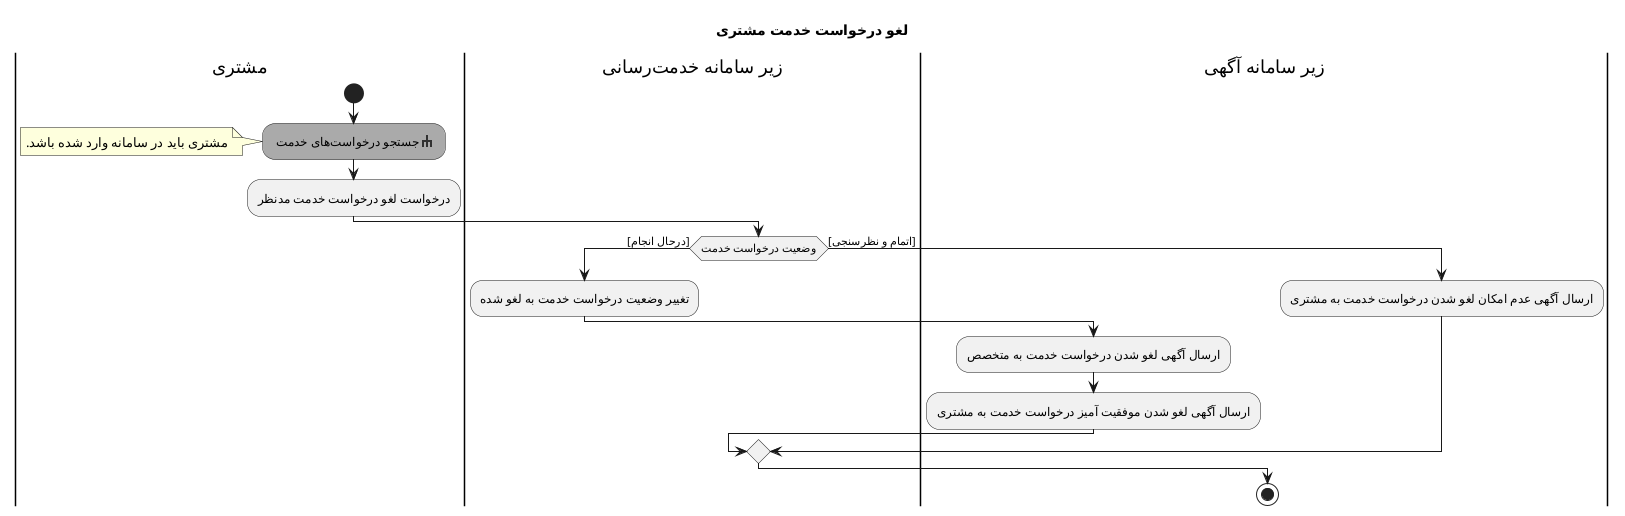 @startuml CustomerCancelServices
sprite $rake [16x16/8] {
0000000000000000
0000000jj0000000
0000000jj0000000
0005555jj5555000
000jjeejjeejj000
000jj00jj00jj000
000jj00jj00jj000
0000000000000000
}
Title لغو درخواست‌ خدمت مشتری
|مشتری|
start
#AAAAAA:جستجو درخواست‌های خدمت <$rake>;
note left: مشتری باید در سامانه وارد شده باشد.
:درخواست لغو درخواست خدمت مدنظر;
|زیر سامانه خدمت‌رسانی|
if (وضعیت درخواست خدمت) then ([درحال انجام])
:تغییر وضعیت درخواست خدمت به لغو شده;
|زیر سامانه آگهی|
:ارسال آگهی لغو شدن درخواست خدمت به متخصص;
:ارسال آگهی لغو شدن موفقیت آمیز درخواست خدمت به مشتری;
else ([اتمام و نظرسنجی])
|زیر سامانه آگهی|
:ارسال آگهی عدم امکان لغو شدن درخواست خدمت به مشتری;
endif
stop
@enduml